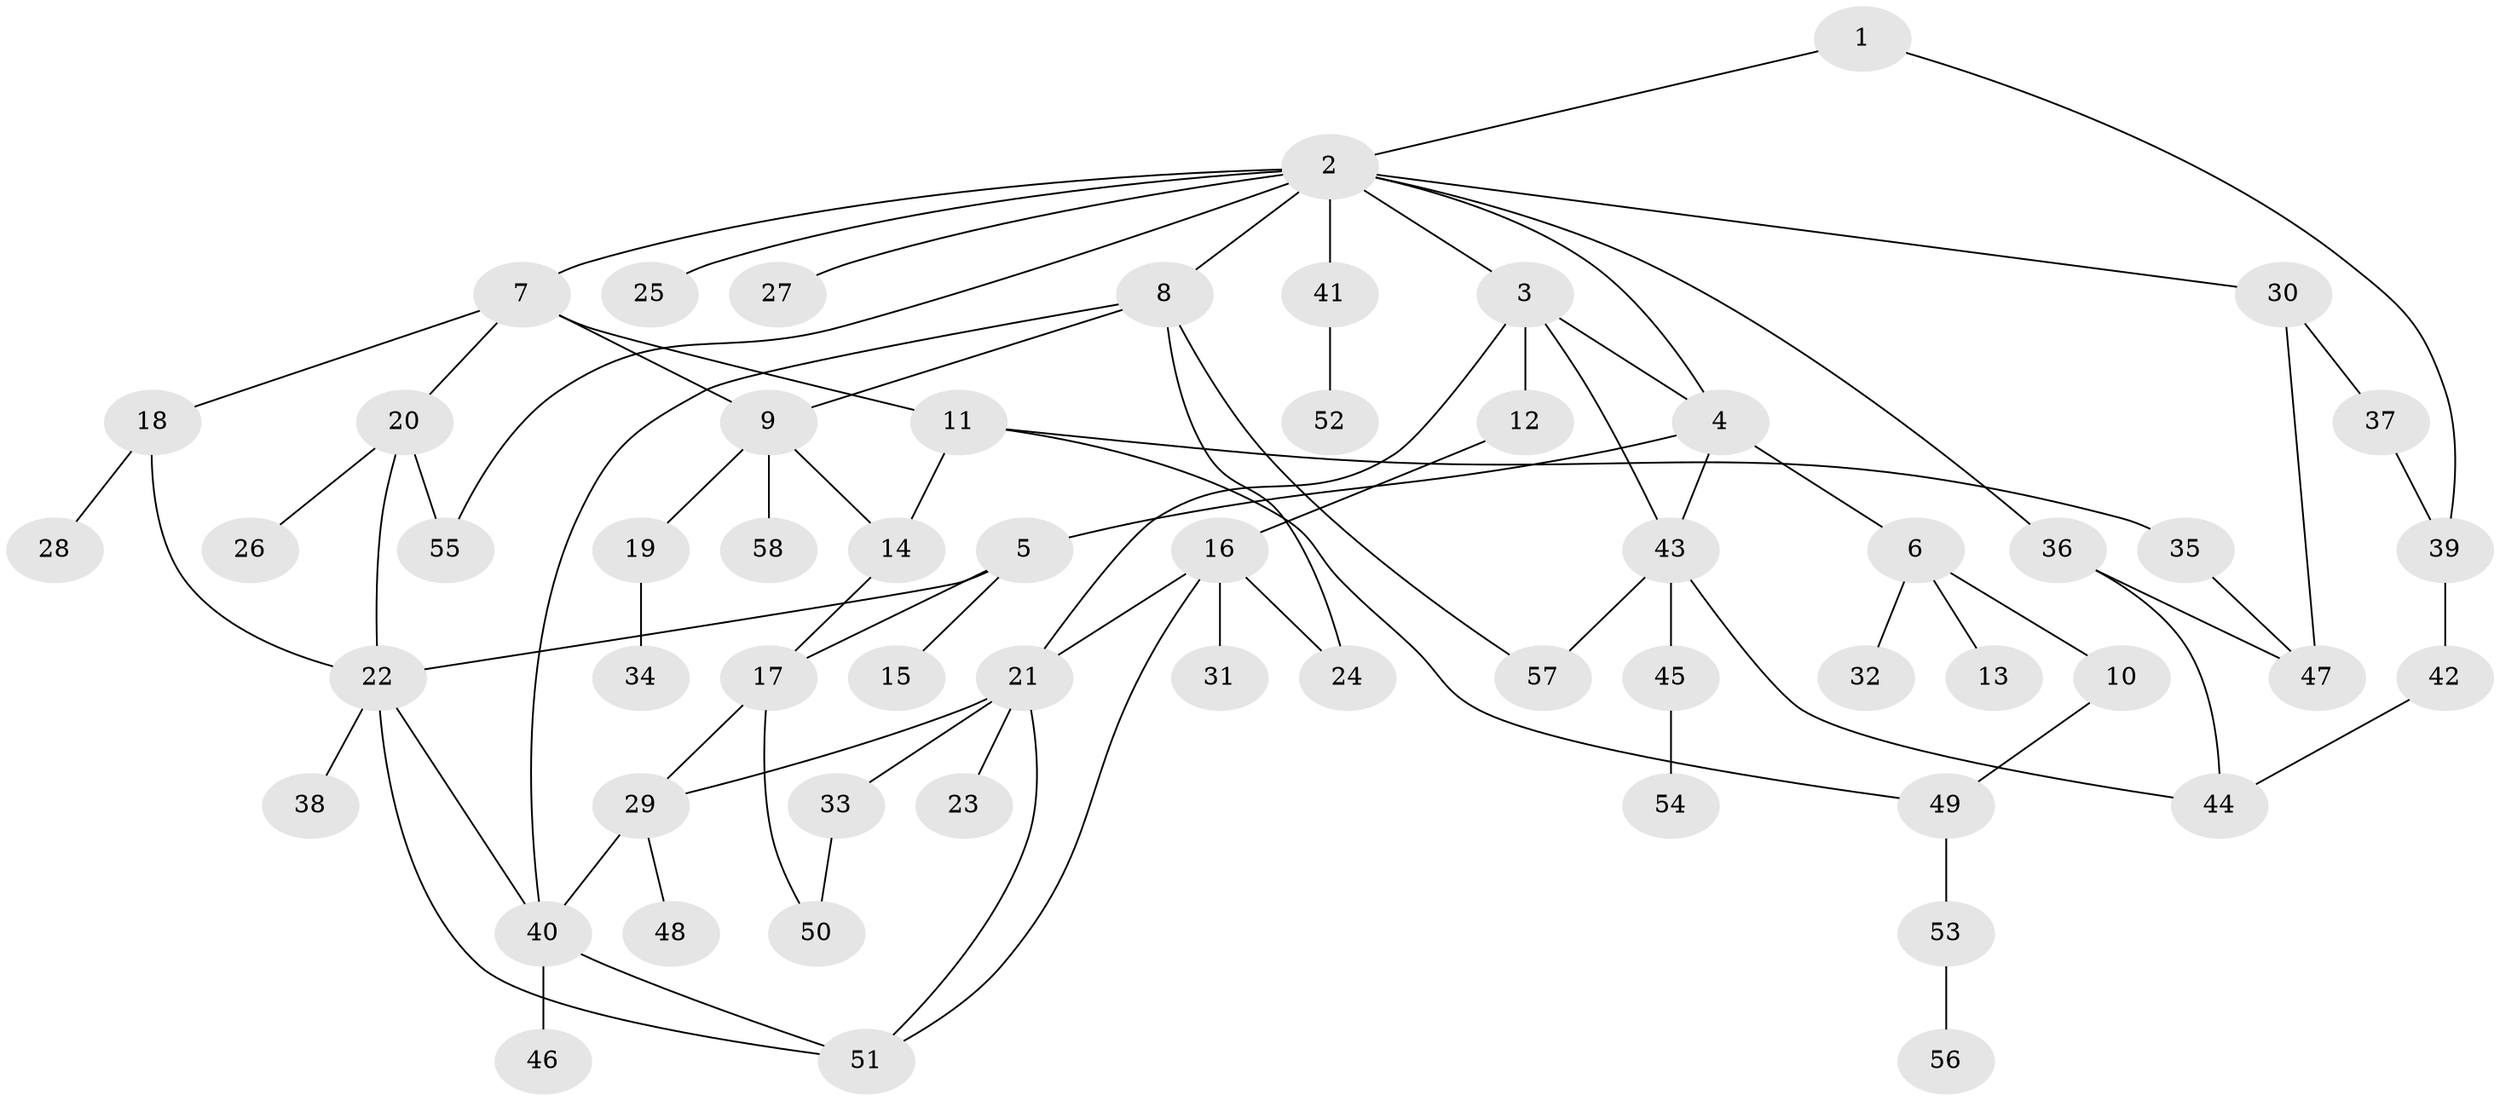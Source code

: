 // coarse degree distribution, {2: 0.08108108108108109, 10: 0.02702702702702703, 4: 0.21621621621621623, 7: 0.05405405405405406, 8: 0.02702702702702703, 6: 0.05405405405405406, 5: 0.05405405405405406, 1: 0.3783783783783784, 3: 0.10810810810810811}
// Generated by graph-tools (version 1.1) at 2025/41/03/06/25 10:41:26]
// undirected, 58 vertices, 81 edges
graph export_dot {
graph [start="1"]
  node [color=gray90,style=filled];
  1;
  2;
  3;
  4;
  5;
  6;
  7;
  8;
  9;
  10;
  11;
  12;
  13;
  14;
  15;
  16;
  17;
  18;
  19;
  20;
  21;
  22;
  23;
  24;
  25;
  26;
  27;
  28;
  29;
  30;
  31;
  32;
  33;
  34;
  35;
  36;
  37;
  38;
  39;
  40;
  41;
  42;
  43;
  44;
  45;
  46;
  47;
  48;
  49;
  50;
  51;
  52;
  53;
  54;
  55;
  56;
  57;
  58;
  1 -- 2;
  1 -- 39;
  2 -- 3;
  2 -- 7;
  2 -- 8;
  2 -- 25;
  2 -- 27;
  2 -- 30;
  2 -- 36;
  2 -- 41;
  2 -- 55;
  2 -- 4;
  3 -- 4;
  3 -- 12;
  3 -- 21;
  3 -- 43;
  4 -- 5;
  4 -- 6;
  4 -- 43;
  5 -- 15;
  5 -- 17;
  5 -- 22;
  6 -- 10;
  6 -- 13;
  6 -- 32;
  7 -- 11;
  7 -- 18;
  7 -- 20;
  7 -- 9;
  8 -- 9;
  8 -- 40;
  8 -- 57;
  8 -- 24;
  9 -- 14;
  9 -- 19;
  9 -- 58;
  10 -- 49;
  11 -- 35;
  11 -- 49;
  11 -- 14;
  12 -- 16;
  14 -- 17;
  16 -- 24;
  16 -- 31;
  16 -- 21;
  16 -- 51;
  17 -- 29;
  17 -- 50;
  18 -- 28;
  18 -- 22;
  19 -- 34;
  20 -- 26;
  20 -- 55;
  20 -- 22;
  21 -- 23;
  21 -- 33;
  21 -- 51;
  21 -- 29;
  22 -- 38;
  22 -- 40;
  22 -- 51;
  29 -- 48;
  29 -- 40;
  30 -- 37;
  30 -- 47;
  33 -- 50;
  35 -- 47;
  36 -- 44;
  36 -- 47;
  37 -- 39;
  39 -- 42;
  40 -- 46;
  40 -- 51;
  41 -- 52;
  42 -- 44;
  43 -- 45;
  43 -- 57;
  43 -- 44;
  45 -- 54;
  49 -- 53;
  53 -- 56;
}
